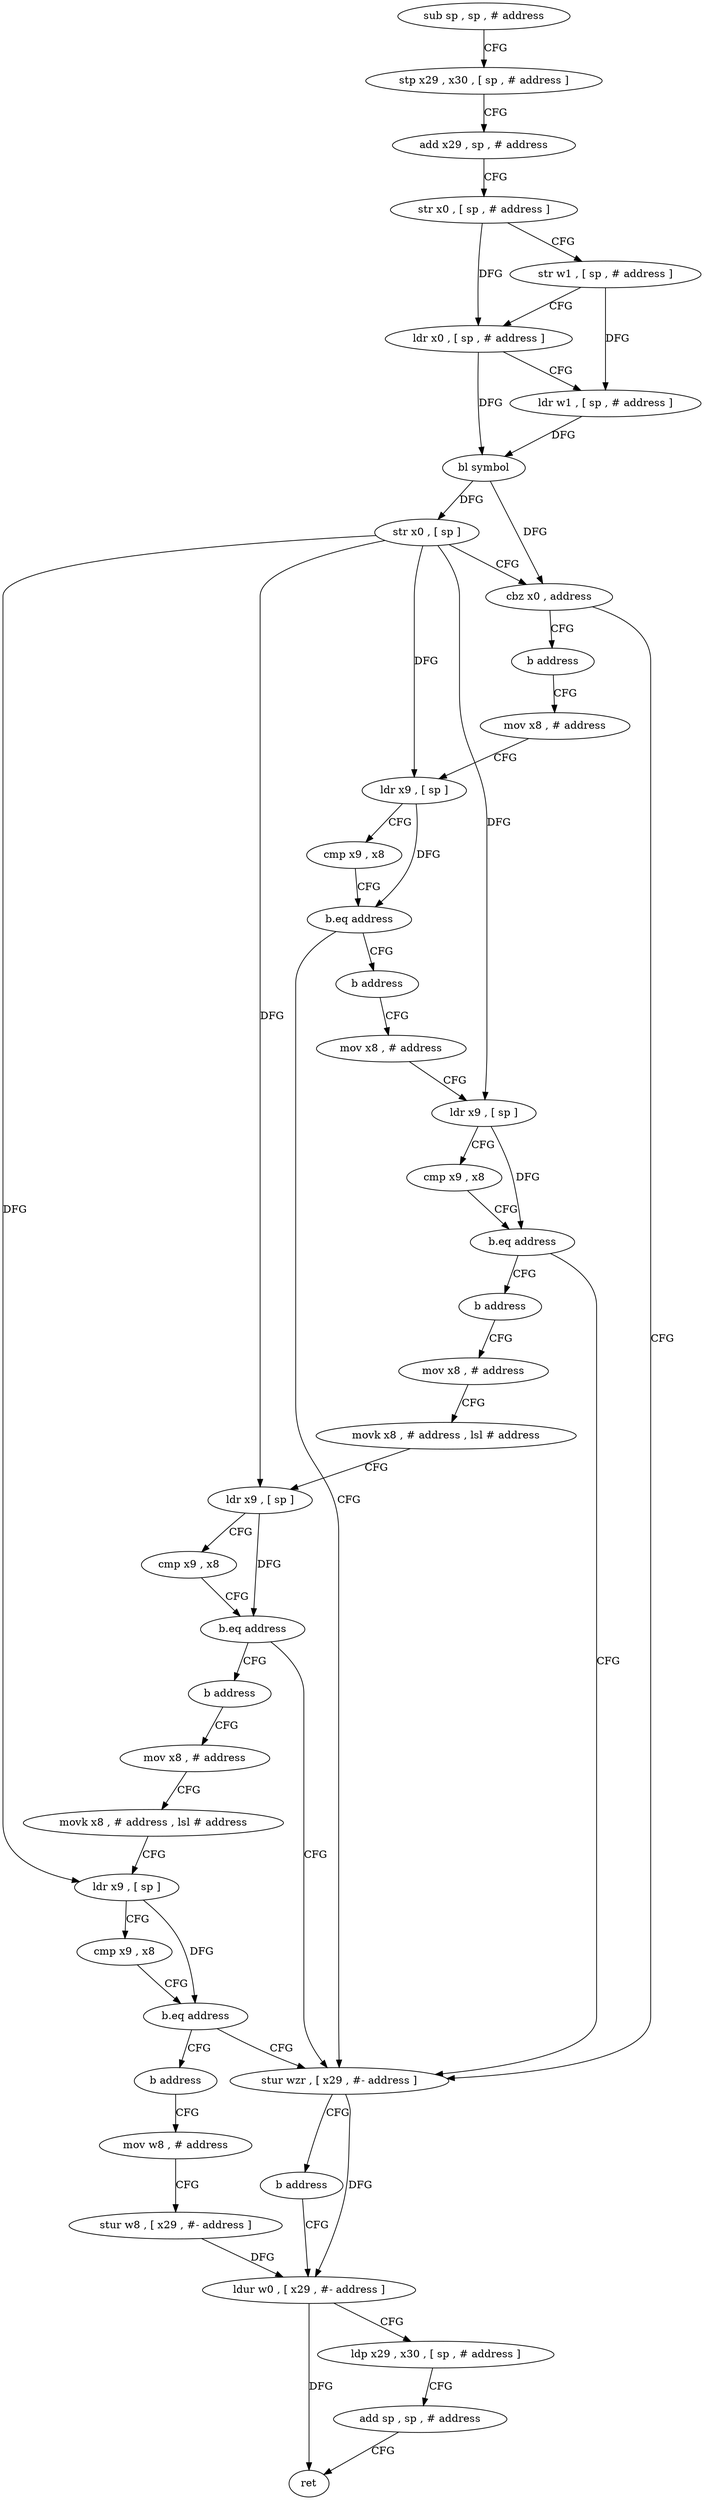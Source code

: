 digraph "func" {
"4224404" [label = "sub sp , sp , # address" ]
"4224408" [label = "stp x29 , x30 , [ sp , # address ]" ]
"4224412" [label = "add x29 , sp , # address" ]
"4224416" [label = "str x0 , [ sp , # address ]" ]
"4224420" [label = "str w1 , [ sp , # address ]" ]
"4224424" [label = "ldr x0 , [ sp , # address ]" ]
"4224428" [label = "ldr w1 , [ sp , # address ]" ]
"4224432" [label = "bl symbol" ]
"4224436" [label = "str x0 , [ sp ]" ]
"4224440" [label = "cbz x0 , address" ]
"4224536" [label = "stur wzr , [ x29 , #- address ]" ]
"4224444" [label = "b address" ]
"4224540" [label = "b address" ]
"4224552" [label = "ldur w0 , [ x29 , #- address ]" ]
"4224448" [label = "mov x8 , # address" ]
"4224556" [label = "ldp x29 , x30 , [ sp , # address ]" ]
"4224560" [label = "add sp , sp , # address" ]
"4224564" [label = "ret" ]
"4224452" [label = "ldr x9 , [ sp ]" ]
"4224456" [label = "cmp x9 , x8" ]
"4224460" [label = "b.eq address" ]
"4224464" [label = "b address" ]
"4224468" [label = "mov x8 , # address" ]
"4224472" [label = "ldr x9 , [ sp ]" ]
"4224476" [label = "cmp x9 , x8" ]
"4224480" [label = "b.eq address" ]
"4224484" [label = "b address" ]
"4224488" [label = "mov x8 , # address" ]
"4224492" [label = "movk x8 , # address , lsl # address" ]
"4224496" [label = "ldr x9 , [ sp ]" ]
"4224500" [label = "cmp x9 , x8" ]
"4224504" [label = "b.eq address" ]
"4224508" [label = "b address" ]
"4224512" [label = "mov x8 , # address" ]
"4224516" [label = "movk x8 , # address , lsl # address" ]
"4224520" [label = "ldr x9 , [ sp ]" ]
"4224524" [label = "cmp x9 , x8" ]
"4224528" [label = "b.eq address" ]
"4224532" [label = "b address" ]
"4224544" [label = "mov w8 , # address" ]
"4224548" [label = "stur w8 , [ x29 , #- address ]" ]
"4224404" -> "4224408" [ label = "CFG" ]
"4224408" -> "4224412" [ label = "CFG" ]
"4224412" -> "4224416" [ label = "CFG" ]
"4224416" -> "4224420" [ label = "CFG" ]
"4224416" -> "4224424" [ label = "DFG" ]
"4224420" -> "4224424" [ label = "CFG" ]
"4224420" -> "4224428" [ label = "DFG" ]
"4224424" -> "4224428" [ label = "CFG" ]
"4224424" -> "4224432" [ label = "DFG" ]
"4224428" -> "4224432" [ label = "DFG" ]
"4224432" -> "4224436" [ label = "DFG" ]
"4224432" -> "4224440" [ label = "DFG" ]
"4224436" -> "4224440" [ label = "CFG" ]
"4224436" -> "4224452" [ label = "DFG" ]
"4224436" -> "4224472" [ label = "DFG" ]
"4224436" -> "4224496" [ label = "DFG" ]
"4224436" -> "4224520" [ label = "DFG" ]
"4224440" -> "4224536" [ label = "CFG" ]
"4224440" -> "4224444" [ label = "CFG" ]
"4224536" -> "4224540" [ label = "CFG" ]
"4224536" -> "4224552" [ label = "DFG" ]
"4224444" -> "4224448" [ label = "CFG" ]
"4224540" -> "4224552" [ label = "CFG" ]
"4224552" -> "4224556" [ label = "CFG" ]
"4224552" -> "4224564" [ label = "DFG" ]
"4224448" -> "4224452" [ label = "CFG" ]
"4224556" -> "4224560" [ label = "CFG" ]
"4224560" -> "4224564" [ label = "CFG" ]
"4224452" -> "4224456" [ label = "CFG" ]
"4224452" -> "4224460" [ label = "DFG" ]
"4224456" -> "4224460" [ label = "CFG" ]
"4224460" -> "4224536" [ label = "CFG" ]
"4224460" -> "4224464" [ label = "CFG" ]
"4224464" -> "4224468" [ label = "CFG" ]
"4224468" -> "4224472" [ label = "CFG" ]
"4224472" -> "4224476" [ label = "CFG" ]
"4224472" -> "4224480" [ label = "DFG" ]
"4224476" -> "4224480" [ label = "CFG" ]
"4224480" -> "4224536" [ label = "CFG" ]
"4224480" -> "4224484" [ label = "CFG" ]
"4224484" -> "4224488" [ label = "CFG" ]
"4224488" -> "4224492" [ label = "CFG" ]
"4224492" -> "4224496" [ label = "CFG" ]
"4224496" -> "4224500" [ label = "CFG" ]
"4224496" -> "4224504" [ label = "DFG" ]
"4224500" -> "4224504" [ label = "CFG" ]
"4224504" -> "4224536" [ label = "CFG" ]
"4224504" -> "4224508" [ label = "CFG" ]
"4224508" -> "4224512" [ label = "CFG" ]
"4224512" -> "4224516" [ label = "CFG" ]
"4224516" -> "4224520" [ label = "CFG" ]
"4224520" -> "4224524" [ label = "CFG" ]
"4224520" -> "4224528" [ label = "DFG" ]
"4224524" -> "4224528" [ label = "CFG" ]
"4224528" -> "4224536" [ label = "CFG" ]
"4224528" -> "4224532" [ label = "CFG" ]
"4224532" -> "4224544" [ label = "CFG" ]
"4224544" -> "4224548" [ label = "CFG" ]
"4224548" -> "4224552" [ label = "DFG" ]
}
